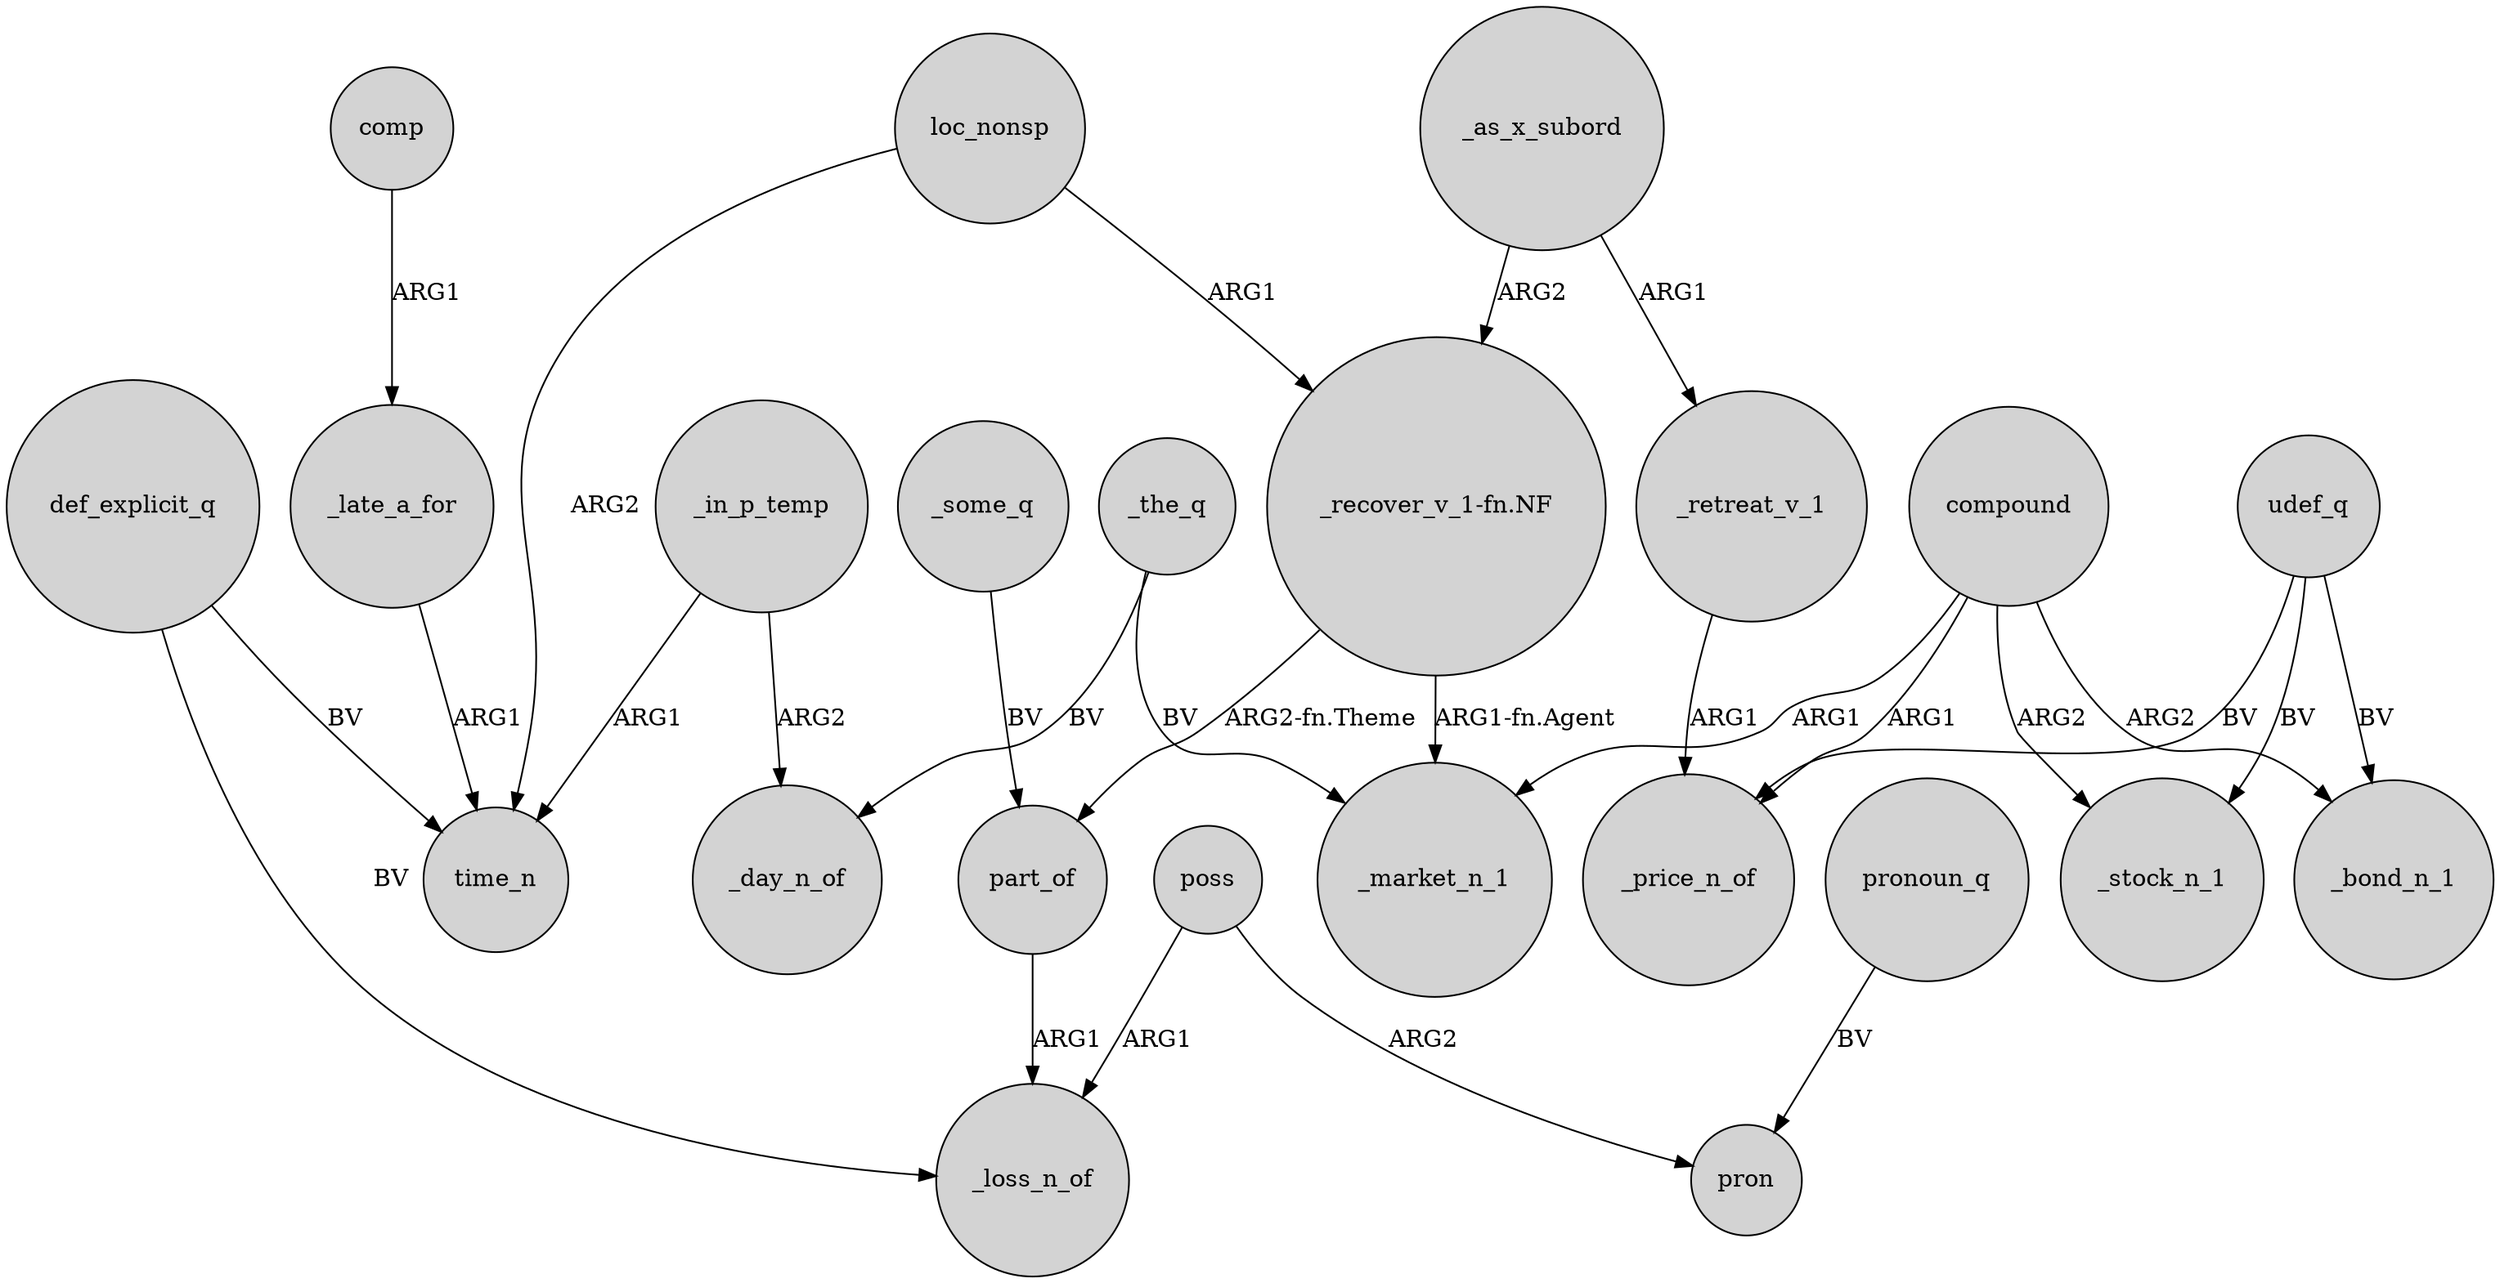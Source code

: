 digraph {
	node [shape=circle style=filled]
	_as_x_subord -> "_recover_v_1-fn.NF" [label=ARG2]
	part_of -> _loss_n_of [label=ARG1]
	comp -> _late_a_for [label=ARG1]
	udef_q -> _price_n_of [label=BV]
	poss -> pron [label=ARG2]
	def_explicit_q -> time_n [label=BV]
	def_explicit_q -> _loss_n_of [label=BV]
	"_recover_v_1-fn.NF" -> _market_n_1 [label="ARG1-fn.Agent"]
	_as_x_subord -> _retreat_v_1 [label=ARG1]
	poss -> _loss_n_of [label=ARG1]
	loc_nonsp -> time_n [label=ARG2]
	_retreat_v_1 -> _price_n_of [label=ARG1]
	_some_q -> part_of [label=BV]
	compound -> _stock_n_1 [label=ARG2]
	_the_q -> _day_n_of [label=BV]
	pronoun_q -> pron [label=BV]
	_in_p_temp -> _day_n_of [label=ARG2]
	udef_q -> _bond_n_1 [label=BV]
	udef_q -> _stock_n_1 [label=BV]
	"_recover_v_1-fn.NF" -> part_of [label="ARG2-fn.Theme"]
	compound -> _bond_n_1 [label=ARG2]
	_late_a_for -> time_n [label=ARG1]
	compound -> _market_n_1 [label=ARG1]
	_in_p_temp -> time_n [label=ARG1]
	compound -> _price_n_of [label=ARG1]
	_the_q -> _market_n_1 [label=BV]
	loc_nonsp -> "_recover_v_1-fn.NF" [label=ARG1]
}
